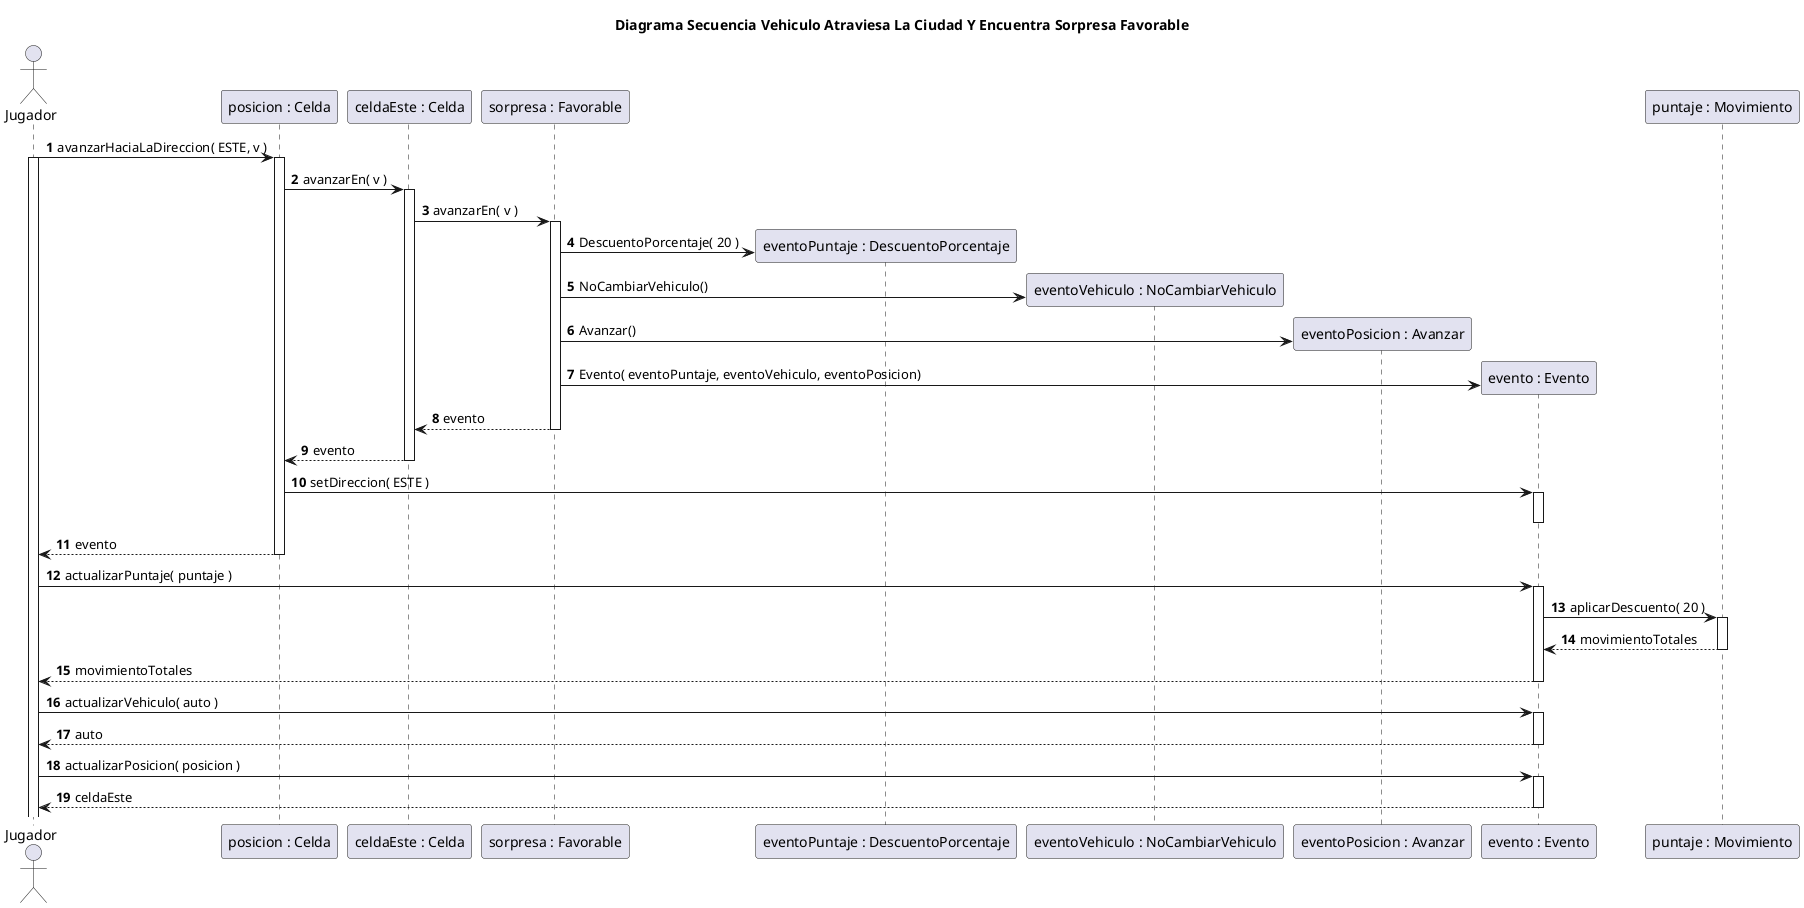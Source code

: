 @startuml
title Diagrama Secuencia Vehiculo Atraviesa La Ciudad Y Encuentra Sorpresa Favorable

autonumber

actor Jugador

Jugador -> "posicion : Celda"++: avanzarHaciaLaDireccion( ESTE, v )

activate Jugador
"posicion : Celda" -> "celdaEste : Celda"++: avanzarEn( v )


"celdaEste : Celda" -> "sorpresa : Favorable"++: avanzarEn( v )

create "eventoPuntaje : DescuentoPorcentaje"
"sorpresa : Favorable"-> "eventoPuntaje : DescuentoPorcentaje":  DescuentoPorcentaje( 20 )

create "eventoVehiculo : NoCambiarVehiculo"
"sorpresa : Favorable" -> "eventoVehiculo : NoCambiarVehiculo": NoCambiarVehiculo()

create "eventoPosicion : Avanzar"
"sorpresa : Favorable"  -> "eventoPosicion : Avanzar": Avanzar()

create "evento : Evento"
"sorpresa : Favorable"  -> "evento : Evento": Evento( eventoPuntaje, eventoVehiculo, eventoPosicion)

"sorpresa : Favorable" --> "celdaEste : Celda"--: evento

"celdaEste : Celda" --> "posicion : Celda": evento
deactivate "celdaEste : Celda"
"posicion : Celda" -> "evento : Evento"++: setDireccion( ESTE )
deactivate "evento : Evento"
"posicion : Celda" --> Jugador--: evento


Jugador -> "evento : Evento"++: actualizarPuntaje( puntaje )
"evento : Evento" -> "puntaje : Movimiento"++: aplicarDescuento( 20 )
"puntaje : Movimiento" --> "evento : Evento": movimientoTotales
deactivate "puntaje : Movimiento"
Jugador <-- "evento : Evento"--: movimientoTotales

Jugador -> "evento : Evento"++: actualizarVehiculo( auto )
Jugador <-- "evento : Evento"--: auto

Jugador -> "evento : Evento"++: actualizarPosicion( posicion )
Jugador <-- "evento : Evento"--: celdaEste

@enduml